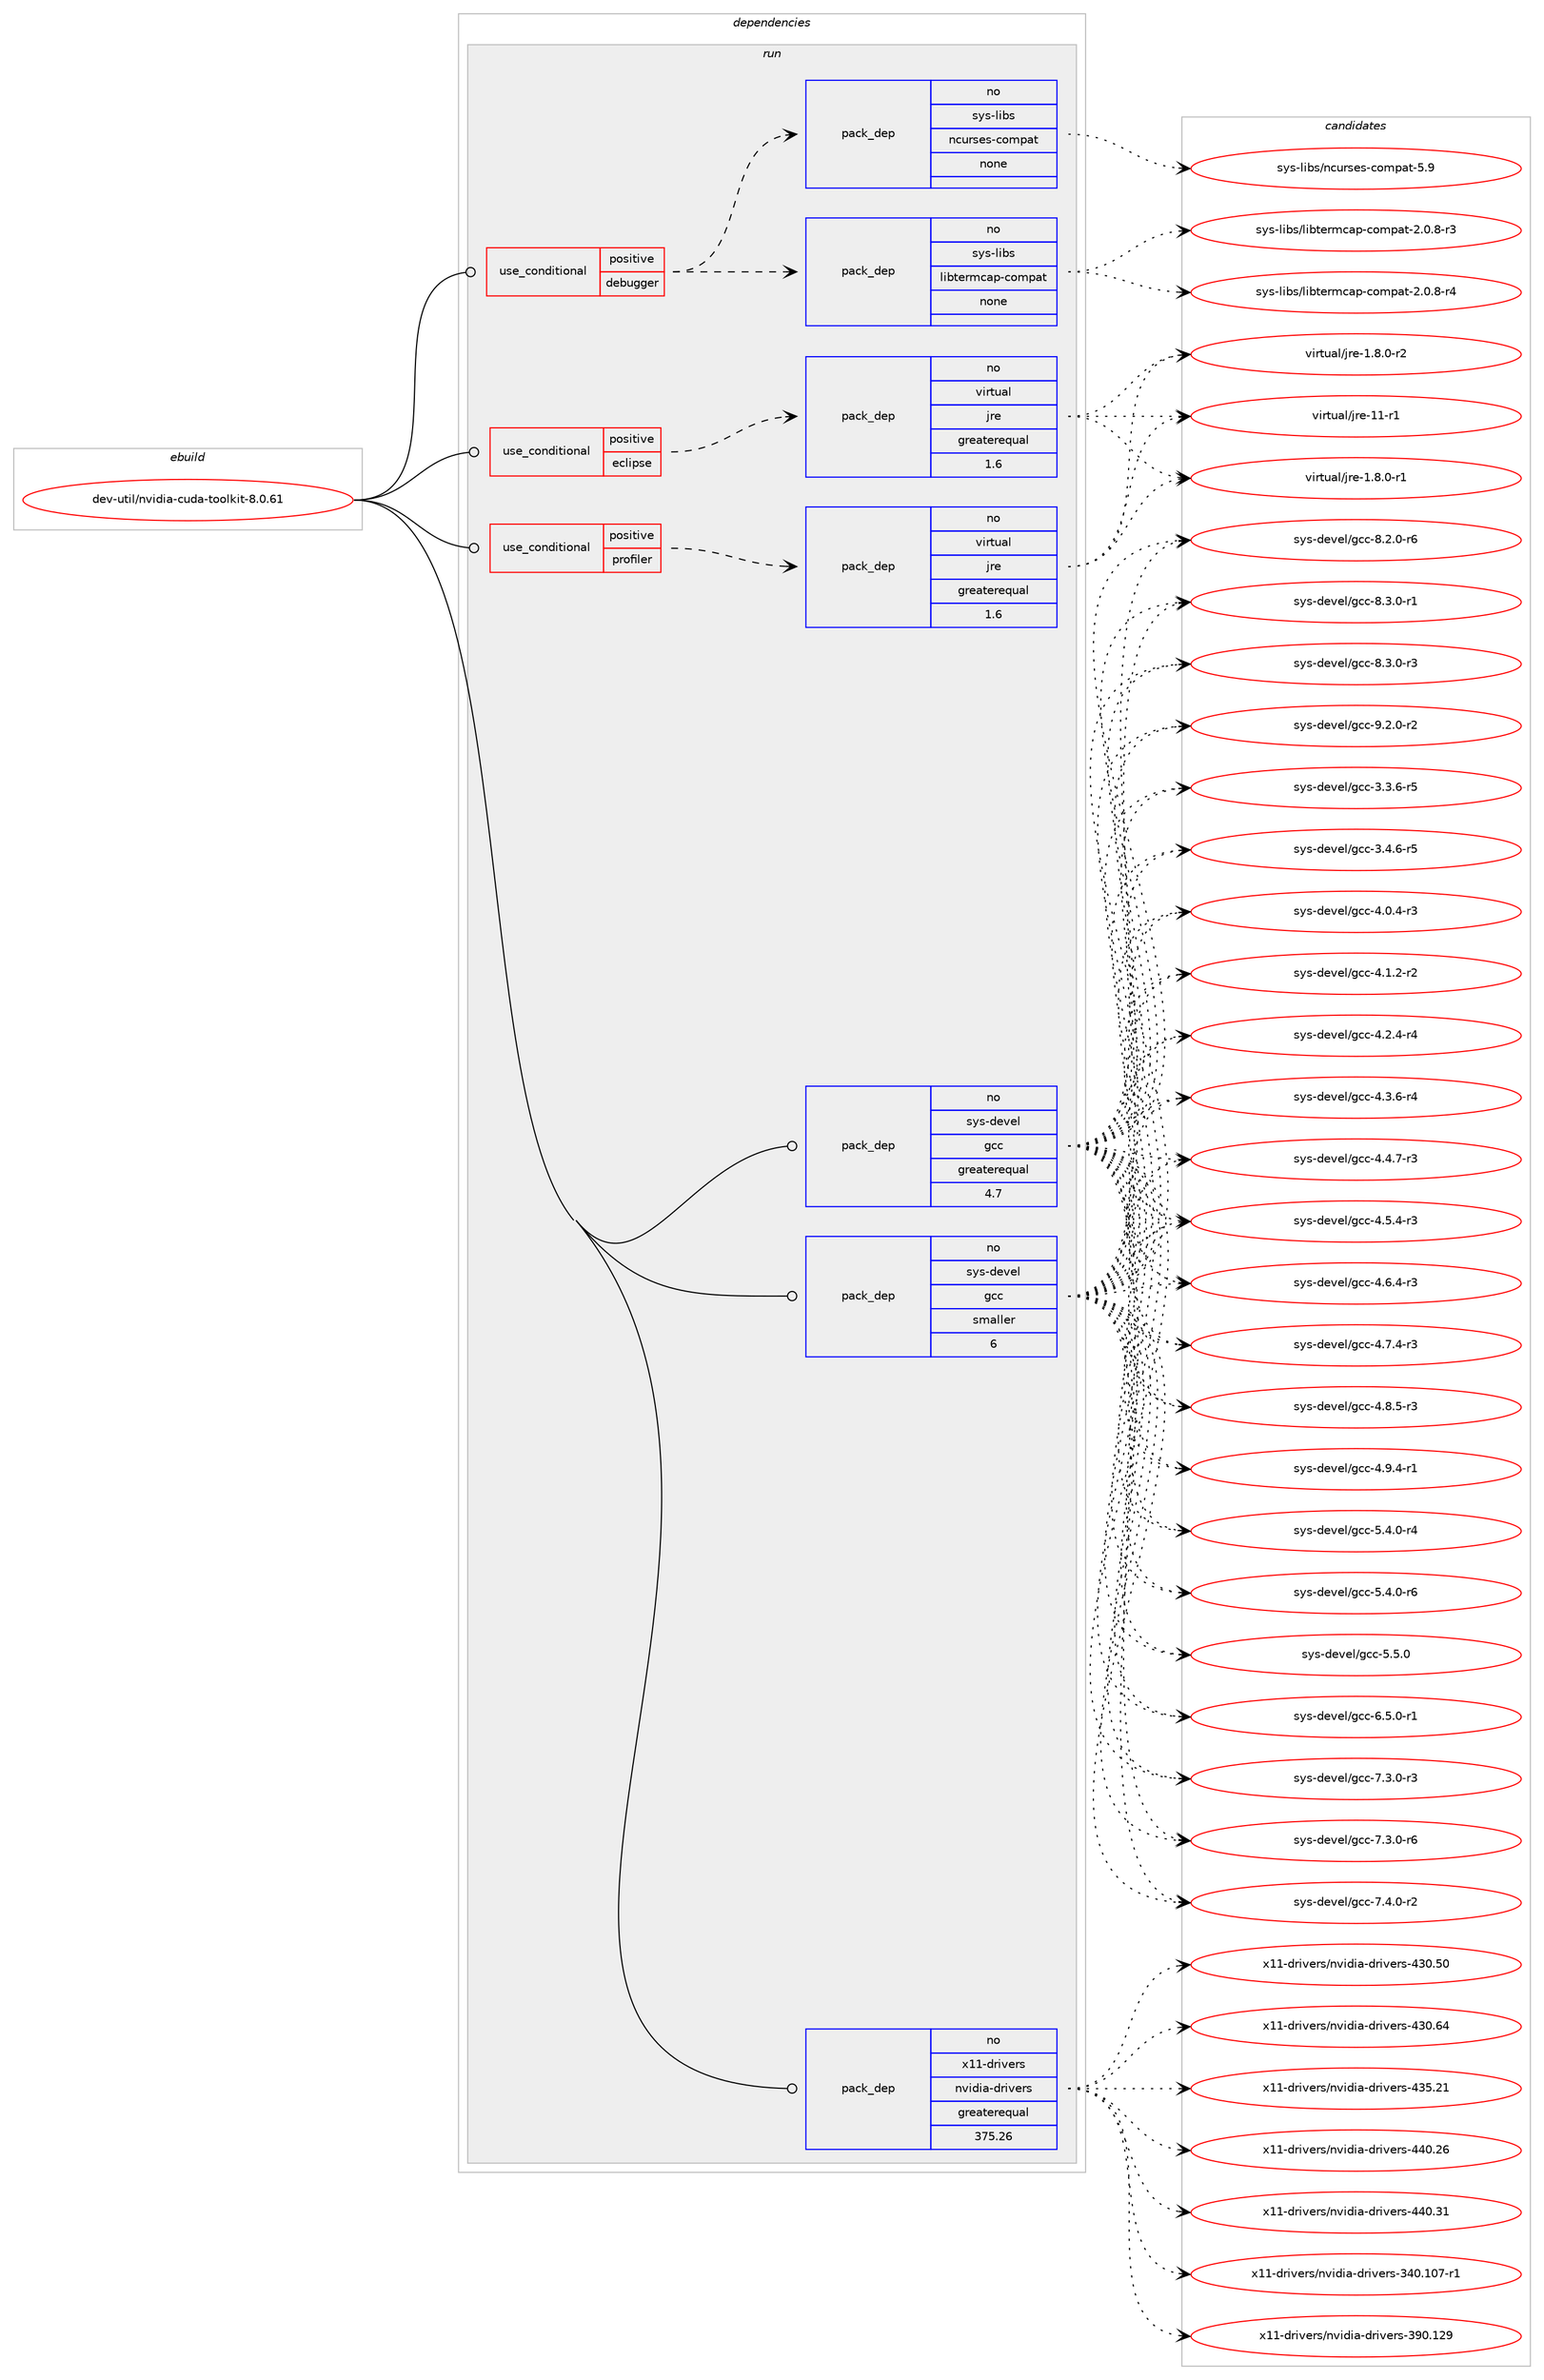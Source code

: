 digraph prolog {

# *************
# Graph options
# *************

newrank=true;
concentrate=true;
compound=true;
graph [rankdir=LR,fontname=Helvetica,fontsize=10,ranksep=1.5];#, ranksep=2.5, nodesep=0.2];
edge  [arrowhead=vee];
node  [fontname=Helvetica,fontsize=10];

# **********
# The ebuild
# **********

subgraph cluster_leftcol {
color=gray;
rank=same;
label=<<i>ebuild</i>>;
id [label="dev-util/nvidia-cuda-toolkit-8.0.61", color=red, width=4, href="../dev-util/nvidia-cuda-toolkit-8.0.61.svg"];
}

# ****************
# The dependencies
# ****************

subgraph cluster_midcol {
color=gray;
label=<<i>dependencies</i>>;
subgraph cluster_compile {
fillcolor="#eeeeee";
style=filled;
label=<<i>compile</i>>;
}
subgraph cluster_compileandrun {
fillcolor="#eeeeee";
style=filled;
label=<<i>compile and run</i>>;
}
subgraph cluster_run {
fillcolor="#eeeeee";
style=filled;
label=<<i>run</i>>;
subgraph cond183067 {
dependency731063 [label=<<TABLE BORDER="0" CELLBORDER="1" CELLSPACING="0" CELLPADDING="4"><TR><TD ROWSPAN="3" CELLPADDING="10">use_conditional</TD></TR><TR><TD>positive</TD></TR><TR><TD>debugger</TD></TR></TABLE>>, shape=none, color=red];
subgraph pack535818 {
dependency731064 [label=<<TABLE BORDER="0" CELLBORDER="1" CELLSPACING="0" CELLPADDING="4" WIDTH="220"><TR><TD ROWSPAN="6" CELLPADDING="30">pack_dep</TD></TR><TR><TD WIDTH="110">no</TD></TR><TR><TD>sys-libs</TD></TR><TR><TD>libtermcap-compat</TD></TR><TR><TD>none</TD></TR><TR><TD></TD></TR></TABLE>>, shape=none, color=blue];
}
dependency731063:e -> dependency731064:w [weight=20,style="dashed",arrowhead="vee"];
subgraph pack535819 {
dependency731065 [label=<<TABLE BORDER="0" CELLBORDER="1" CELLSPACING="0" CELLPADDING="4" WIDTH="220"><TR><TD ROWSPAN="6" CELLPADDING="30">pack_dep</TD></TR><TR><TD WIDTH="110">no</TD></TR><TR><TD>sys-libs</TD></TR><TR><TD>ncurses-compat</TD></TR><TR><TD>none</TD></TR><TR><TD></TD></TR></TABLE>>, shape=none, color=blue];
}
dependency731063:e -> dependency731065:w [weight=20,style="dashed",arrowhead="vee"];
}
id:e -> dependency731063:w [weight=20,style="solid",arrowhead="odot"];
subgraph cond183068 {
dependency731066 [label=<<TABLE BORDER="0" CELLBORDER="1" CELLSPACING="0" CELLPADDING="4"><TR><TD ROWSPAN="3" CELLPADDING="10">use_conditional</TD></TR><TR><TD>positive</TD></TR><TR><TD>eclipse</TD></TR></TABLE>>, shape=none, color=red];
subgraph pack535820 {
dependency731067 [label=<<TABLE BORDER="0" CELLBORDER="1" CELLSPACING="0" CELLPADDING="4" WIDTH="220"><TR><TD ROWSPAN="6" CELLPADDING="30">pack_dep</TD></TR><TR><TD WIDTH="110">no</TD></TR><TR><TD>virtual</TD></TR><TR><TD>jre</TD></TR><TR><TD>greaterequal</TD></TR><TR><TD>1.6</TD></TR></TABLE>>, shape=none, color=blue];
}
dependency731066:e -> dependency731067:w [weight=20,style="dashed",arrowhead="vee"];
}
id:e -> dependency731066:w [weight=20,style="solid",arrowhead="odot"];
subgraph cond183069 {
dependency731068 [label=<<TABLE BORDER="0" CELLBORDER="1" CELLSPACING="0" CELLPADDING="4"><TR><TD ROWSPAN="3" CELLPADDING="10">use_conditional</TD></TR><TR><TD>positive</TD></TR><TR><TD>profiler</TD></TR></TABLE>>, shape=none, color=red];
subgraph pack535821 {
dependency731069 [label=<<TABLE BORDER="0" CELLBORDER="1" CELLSPACING="0" CELLPADDING="4" WIDTH="220"><TR><TD ROWSPAN="6" CELLPADDING="30">pack_dep</TD></TR><TR><TD WIDTH="110">no</TD></TR><TR><TD>virtual</TD></TR><TR><TD>jre</TD></TR><TR><TD>greaterequal</TD></TR><TR><TD>1.6</TD></TR></TABLE>>, shape=none, color=blue];
}
dependency731068:e -> dependency731069:w [weight=20,style="dashed",arrowhead="vee"];
}
id:e -> dependency731068:w [weight=20,style="solid",arrowhead="odot"];
subgraph pack535822 {
dependency731070 [label=<<TABLE BORDER="0" CELLBORDER="1" CELLSPACING="0" CELLPADDING="4" WIDTH="220"><TR><TD ROWSPAN="6" CELLPADDING="30">pack_dep</TD></TR><TR><TD WIDTH="110">no</TD></TR><TR><TD>sys-devel</TD></TR><TR><TD>gcc</TD></TR><TR><TD>greaterequal</TD></TR><TR><TD>4.7</TD></TR></TABLE>>, shape=none, color=blue];
}
id:e -> dependency731070:w [weight=20,style="solid",arrowhead="odot"];
subgraph pack535823 {
dependency731071 [label=<<TABLE BORDER="0" CELLBORDER="1" CELLSPACING="0" CELLPADDING="4" WIDTH="220"><TR><TD ROWSPAN="6" CELLPADDING="30">pack_dep</TD></TR><TR><TD WIDTH="110">no</TD></TR><TR><TD>sys-devel</TD></TR><TR><TD>gcc</TD></TR><TR><TD>smaller</TD></TR><TR><TD>6</TD></TR></TABLE>>, shape=none, color=blue];
}
id:e -> dependency731071:w [weight=20,style="solid",arrowhead="odot"];
subgraph pack535824 {
dependency731072 [label=<<TABLE BORDER="0" CELLBORDER="1" CELLSPACING="0" CELLPADDING="4" WIDTH="220"><TR><TD ROWSPAN="6" CELLPADDING="30">pack_dep</TD></TR><TR><TD WIDTH="110">no</TD></TR><TR><TD>x11-drivers</TD></TR><TR><TD>nvidia-drivers</TD></TR><TR><TD>greaterequal</TD></TR><TR><TD>375.26</TD></TR></TABLE>>, shape=none, color=blue];
}
id:e -> dependency731072:w [weight=20,style="solid",arrowhead="odot"];
}
}

# **************
# The candidates
# **************

subgraph cluster_choices {
rank=same;
color=gray;
label=<<i>candidates</i>>;

subgraph choice535818 {
color=black;
nodesep=1;
choice1151211154510810598115471081059811610111410999971124599111109112971164550464846564511451 [label="sys-libs/libtermcap-compat-2.0.8-r3", color=red, width=4,href="../sys-libs/libtermcap-compat-2.0.8-r3.svg"];
choice1151211154510810598115471081059811610111410999971124599111109112971164550464846564511452 [label="sys-libs/libtermcap-compat-2.0.8-r4", color=red, width=4,href="../sys-libs/libtermcap-compat-2.0.8-r4.svg"];
dependency731064:e -> choice1151211154510810598115471081059811610111410999971124599111109112971164550464846564511451:w [style=dotted,weight="100"];
dependency731064:e -> choice1151211154510810598115471081059811610111410999971124599111109112971164550464846564511452:w [style=dotted,weight="100"];
}
subgraph choice535819 {
color=black;
nodesep=1;
choice1151211154510810598115471109911711411510111545991111091129711645534657 [label="sys-libs/ncurses-compat-5.9", color=red, width=4,href="../sys-libs/ncurses-compat-5.9.svg"];
dependency731065:e -> choice1151211154510810598115471109911711411510111545991111091129711645534657:w [style=dotted,weight="100"];
}
subgraph choice535820 {
color=black;
nodesep=1;
choice11810511411611797108471061141014549465646484511449 [label="virtual/jre-1.8.0-r1", color=red, width=4,href="../virtual/jre-1.8.0-r1.svg"];
choice11810511411611797108471061141014549465646484511450 [label="virtual/jre-1.8.0-r2", color=red, width=4,href="../virtual/jre-1.8.0-r2.svg"];
choice11810511411611797108471061141014549494511449 [label="virtual/jre-11-r1", color=red, width=4,href="../virtual/jre-11-r1.svg"];
dependency731067:e -> choice11810511411611797108471061141014549465646484511449:w [style=dotted,weight="100"];
dependency731067:e -> choice11810511411611797108471061141014549465646484511450:w [style=dotted,weight="100"];
dependency731067:e -> choice11810511411611797108471061141014549494511449:w [style=dotted,weight="100"];
}
subgraph choice535821 {
color=black;
nodesep=1;
choice11810511411611797108471061141014549465646484511449 [label="virtual/jre-1.8.0-r1", color=red, width=4,href="../virtual/jre-1.8.0-r1.svg"];
choice11810511411611797108471061141014549465646484511450 [label="virtual/jre-1.8.0-r2", color=red, width=4,href="../virtual/jre-1.8.0-r2.svg"];
choice11810511411611797108471061141014549494511449 [label="virtual/jre-11-r1", color=red, width=4,href="../virtual/jre-11-r1.svg"];
dependency731069:e -> choice11810511411611797108471061141014549465646484511449:w [style=dotted,weight="100"];
dependency731069:e -> choice11810511411611797108471061141014549465646484511450:w [style=dotted,weight="100"];
dependency731069:e -> choice11810511411611797108471061141014549494511449:w [style=dotted,weight="100"];
}
subgraph choice535822 {
color=black;
nodesep=1;
choice115121115451001011181011084710399994551465146544511453 [label="sys-devel/gcc-3.3.6-r5", color=red, width=4,href="../sys-devel/gcc-3.3.6-r5.svg"];
choice115121115451001011181011084710399994551465246544511453 [label="sys-devel/gcc-3.4.6-r5", color=red, width=4,href="../sys-devel/gcc-3.4.6-r5.svg"];
choice115121115451001011181011084710399994552464846524511451 [label="sys-devel/gcc-4.0.4-r3", color=red, width=4,href="../sys-devel/gcc-4.0.4-r3.svg"];
choice115121115451001011181011084710399994552464946504511450 [label="sys-devel/gcc-4.1.2-r2", color=red, width=4,href="../sys-devel/gcc-4.1.2-r2.svg"];
choice115121115451001011181011084710399994552465046524511452 [label="sys-devel/gcc-4.2.4-r4", color=red, width=4,href="../sys-devel/gcc-4.2.4-r4.svg"];
choice115121115451001011181011084710399994552465146544511452 [label="sys-devel/gcc-4.3.6-r4", color=red, width=4,href="../sys-devel/gcc-4.3.6-r4.svg"];
choice115121115451001011181011084710399994552465246554511451 [label="sys-devel/gcc-4.4.7-r3", color=red, width=4,href="../sys-devel/gcc-4.4.7-r3.svg"];
choice115121115451001011181011084710399994552465346524511451 [label="sys-devel/gcc-4.5.4-r3", color=red, width=4,href="../sys-devel/gcc-4.5.4-r3.svg"];
choice115121115451001011181011084710399994552465446524511451 [label="sys-devel/gcc-4.6.4-r3", color=red, width=4,href="../sys-devel/gcc-4.6.4-r3.svg"];
choice115121115451001011181011084710399994552465546524511451 [label="sys-devel/gcc-4.7.4-r3", color=red, width=4,href="../sys-devel/gcc-4.7.4-r3.svg"];
choice115121115451001011181011084710399994552465646534511451 [label="sys-devel/gcc-4.8.5-r3", color=red, width=4,href="../sys-devel/gcc-4.8.5-r3.svg"];
choice115121115451001011181011084710399994552465746524511449 [label="sys-devel/gcc-4.9.4-r1", color=red, width=4,href="../sys-devel/gcc-4.9.4-r1.svg"];
choice115121115451001011181011084710399994553465246484511452 [label="sys-devel/gcc-5.4.0-r4", color=red, width=4,href="../sys-devel/gcc-5.4.0-r4.svg"];
choice115121115451001011181011084710399994553465246484511454 [label="sys-devel/gcc-5.4.0-r6", color=red, width=4,href="../sys-devel/gcc-5.4.0-r6.svg"];
choice11512111545100101118101108471039999455346534648 [label="sys-devel/gcc-5.5.0", color=red, width=4,href="../sys-devel/gcc-5.5.0.svg"];
choice115121115451001011181011084710399994554465346484511449 [label="sys-devel/gcc-6.5.0-r1", color=red, width=4,href="../sys-devel/gcc-6.5.0-r1.svg"];
choice115121115451001011181011084710399994555465146484511451 [label="sys-devel/gcc-7.3.0-r3", color=red, width=4,href="../sys-devel/gcc-7.3.0-r3.svg"];
choice115121115451001011181011084710399994555465146484511454 [label="sys-devel/gcc-7.3.0-r6", color=red, width=4,href="../sys-devel/gcc-7.3.0-r6.svg"];
choice115121115451001011181011084710399994555465246484511450 [label="sys-devel/gcc-7.4.0-r2", color=red, width=4,href="../sys-devel/gcc-7.4.0-r2.svg"];
choice115121115451001011181011084710399994556465046484511454 [label="sys-devel/gcc-8.2.0-r6", color=red, width=4,href="../sys-devel/gcc-8.2.0-r6.svg"];
choice115121115451001011181011084710399994556465146484511449 [label="sys-devel/gcc-8.3.0-r1", color=red, width=4,href="../sys-devel/gcc-8.3.0-r1.svg"];
choice115121115451001011181011084710399994556465146484511451 [label="sys-devel/gcc-8.3.0-r3", color=red, width=4,href="../sys-devel/gcc-8.3.0-r3.svg"];
choice115121115451001011181011084710399994557465046484511450 [label="sys-devel/gcc-9.2.0-r2", color=red, width=4,href="../sys-devel/gcc-9.2.0-r2.svg"];
dependency731070:e -> choice115121115451001011181011084710399994551465146544511453:w [style=dotted,weight="100"];
dependency731070:e -> choice115121115451001011181011084710399994551465246544511453:w [style=dotted,weight="100"];
dependency731070:e -> choice115121115451001011181011084710399994552464846524511451:w [style=dotted,weight="100"];
dependency731070:e -> choice115121115451001011181011084710399994552464946504511450:w [style=dotted,weight="100"];
dependency731070:e -> choice115121115451001011181011084710399994552465046524511452:w [style=dotted,weight="100"];
dependency731070:e -> choice115121115451001011181011084710399994552465146544511452:w [style=dotted,weight="100"];
dependency731070:e -> choice115121115451001011181011084710399994552465246554511451:w [style=dotted,weight="100"];
dependency731070:e -> choice115121115451001011181011084710399994552465346524511451:w [style=dotted,weight="100"];
dependency731070:e -> choice115121115451001011181011084710399994552465446524511451:w [style=dotted,weight="100"];
dependency731070:e -> choice115121115451001011181011084710399994552465546524511451:w [style=dotted,weight="100"];
dependency731070:e -> choice115121115451001011181011084710399994552465646534511451:w [style=dotted,weight="100"];
dependency731070:e -> choice115121115451001011181011084710399994552465746524511449:w [style=dotted,weight="100"];
dependency731070:e -> choice115121115451001011181011084710399994553465246484511452:w [style=dotted,weight="100"];
dependency731070:e -> choice115121115451001011181011084710399994553465246484511454:w [style=dotted,weight="100"];
dependency731070:e -> choice11512111545100101118101108471039999455346534648:w [style=dotted,weight="100"];
dependency731070:e -> choice115121115451001011181011084710399994554465346484511449:w [style=dotted,weight="100"];
dependency731070:e -> choice115121115451001011181011084710399994555465146484511451:w [style=dotted,weight="100"];
dependency731070:e -> choice115121115451001011181011084710399994555465146484511454:w [style=dotted,weight="100"];
dependency731070:e -> choice115121115451001011181011084710399994555465246484511450:w [style=dotted,weight="100"];
dependency731070:e -> choice115121115451001011181011084710399994556465046484511454:w [style=dotted,weight="100"];
dependency731070:e -> choice115121115451001011181011084710399994556465146484511449:w [style=dotted,weight="100"];
dependency731070:e -> choice115121115451001011181011084710399994556465146484511451:w [style=dotted,weight="100"];
dependency731070:e -> choice115121115451001011181011084710399994557465046484511450:w [style=dotted,weight="100"];
}
subgraph choice535823 {
color=black;
nodesep=1;
choice115121115451001011181011084710399994551465146544511453 [label="sys-devel/gcc-3.3.6-r5", color=red, width=4,href="../sys-devel/gcc-3.3.6-r5.svg"];
choice115121115451001011181011084710399994551465246544511453 [label="sys-devel/gcc-3.4.6-r5", color=red, width=4,href="../sys-devel/gcc-3.4.6-r5.svg"];
choice115121115451001011181011084710399994552464846524511451 [label="sys-devel/gcc-4.0.4-r3", color=red, width=4,href="../sys-devel/gcc-4.0.4-r3.svg"];
choice115121115451001011181011084710399994552464946504511450 [label="sys-devel/gcc-4.1.2-r2", color=red, width=4,href="../sys-devel/gcc-4.1.2-r2.svg"];
choice115121115451001011181011084710399994552465046524511452 [label="sys-devel/gcc-4.2.4-r4", color=red, width=4,href="../sys-devel/gcc-4.2.4-r4.svg"];
choice115121115451001011181011084710399994552465146544511452 [label="sys-devel/gcc-4.3.6-r4", color=red, width=4,href="../sys-devel/gcc-4.3.6-r4.svg"];
choice115121115451001011181011084710399994552465246554511451 [label="sys-devel/gcc-4.4.7-r3", color=red, width=4,href="../sys-devel/gcc-4.4.7-r3.svg"];
choice115121115451001011181011084710399994552465346524511451 [label="sys-devel/gcc-4.5.4-r3", color=red, width=4,href="../sys-devel/gcc-4.5.4-r3.svg"];
choice115121115451001011181011084710399994552465446524511451 [label="sys-devel/gcc-4.6.4-r3", color=red, width=4,href="../sys-devel/gcc-4.6.4-r3.svg"];
choice115121115451001011181011084710399994552465546524511451 [label="sys-devel/gcc-4.7.4-r3", color=red, width=4,href="../sys-devel/gcc-4.7.4-r3.svg"];
choice115121115451001011181011084710399994552465646534511451 [label="sys-devel/gcc-4.8.5-r3", color=red, width=4,href="../sys-devel/gcc-4.8.5-r3.svg"];
choice115121115451001011181011084710399994552465746524511449 [label="sys-devel/gcc-4.9.4-r1", color=red, width=4,href="../sys-devel/gcc-4.9.4-r1.svg"];
choice115121115451001011181011084710399994553465246484511452 [label="sys-devel/gcc-5.4.0-r4", color=red, width=4,href="../sys-devel/gcc-5.4.0-r4.svg"];
choice115121115451001011181011084710399994553465246484511454 [label="sys-devel/gcc-5.4.0-r6", color=red, width=4,href="../sys-devel/gcc-5.4.0-r6.svg"];
choice11512111545100101118101108471039999455346534648 [label="sys-devel/gcc-5.5.0", color=red, width=4,href="../sys-devel/gcc-5.5.0.svg"];
choice115121115451001011181011084710399994554465346484511449 [label="sys-devel/gcc-6.5.0-r1", color=red, width=4,href="../sys-devel/gcc-6.5.0-r1.svg"];
choice115121115451001011181011084710399994555465146484511451 [label="sys-devel/gcc-7.3.0-r3", color=red, width=4,href="../sys-devel/gcc-7.3.0-r3.svg"];
choice115121115451001011181011084710399994555465146484511454 [label="sys-devel/gcc-7.3.0-r6", color=red, width=4,href="../sys-devel/gcc-7.3.0-r6.svg"];
choice115121115451001011181011084710399994555465246484511450 [label="sys-devel/gcc-7.4.0-r2", color=red, width=4,href="../sys-devel/gcc-7.4.0-r2.svg"];
choice115121115451001011181011084710399994556465046484511454 [label="sys-devel/gcc-8.2.0-r6", color=red, width=4,href="../sys-devel/gcc-8.2.0-r6.svg"];
choice115121115451001011181011084710399994556465146484511449 [label="sys-devel/gcc-8.3.0-r1", color=red, width=4,href="../sys-devel/gcc-8.3.0-r1.svg"];
choice115121115451001011181011084710399994556465146484511451 [label="sys-devel/gcc-8.3.0-r3", color=red, width=4,href="../sys-devel/gcc-8.3.0-r3.svg"];
choice115121115451001011181011084710399994557465046484511450 [label="sys-devel/gcc-9.2.0-r2", color=red, width=4,href="../sys-devel/gcc-9.2.0-r2.svg"];
dependency731071:e -> choice115121115451001011181011084710399994551465146544511453:w [style=dotted,weight="100"];
dependency731071:e -> choice115121115451001011181011084710399994551465246544511453:w [style=dotted,weight="100"];
dependency731071:e -> choice115121115451001011181011084710399994552464846524511451:w [style=dotted,weight="100"];
dependency731071:e -> choice115121115451001011181011084710399994552464946504511450:w [style=dotted,weight="100"];
dependency731071:e -> choice115121115451001011181011084710399994552465046524511452:w [style=dotted,weight="100"];
dependency731071:e -> choice115121115451001011181011084710399994552465146544511452:w [style=dotted,weight="100"];
dependency731071:e -> choice115121115451001011181011084710399994552465246554511451:w [style=dotted,weight="100"];
dependency731071:e -> choice115121115451001011181011084710399994552465346524511451:w [style=dotted,weight="100"];
dependency731071:e -> choice115121115451001011181011084710399994552465446524511451:w [style=dotted,weight="100"];
dependency731071:e -> choice115121115451001011181011084710399994552465546524511451:w [style=dotted,weight="100"];
dependency731071:e -> choice115121115451001011181011084710399994552465646534511451:w [style=dotted,weight="100"];
dependency731071:e -> choice115121115451001011181011084710399994552465746524511449:w [style=dotted,weight="100"];
dependency731071:e -> choice115121115451001011181011084710399994553465246484511452:w [style=dotted,weight="100"];
dependency731071:e -> choice115121115451001011181011084710399994553465246484511454:w [style=dotted,weight="100"];
dependency731071:e -> choice11512111545100101118101108471039999455346534648:w [style=dotted,weight="100"];
dependency731071:e -> choice115121115451001011181011084710399994554465346484511449:w [style=dotted,weight="100"];
dependency731071:e -> choice115121115451001011181011084710399994555465146484511451:w [style=dotted,weight="100"];
dependency731071:e -> choice115121115451001011181011084710399994555465146484511454:w [style=dotted,weight="100"];
dependency731071:e -> choice115121115451001011181011084710399994555465246484511450:w [style=dotted,weight="100"];
dependency731071:e -> choice115121115451001011181011084710399994556465046484511454:w [style=dotted,weight="100"];
dependency731071:e -> choice115121115451001011181011084710399994556465146484511449:w [style=dotted,weight="100"];
dependency731071:e -> choice115121115451001011181011084710399994556465146484511451:w [style=dotted,weight="100"];
dependency731071:e -> choice115121115451001011181011084710399994557465046484511450:w [style=dotted,weight="100"];
}
subgraph choice535824 {
color=black;
nodesep=1;
choice12049494510011410511810111411547110118105100105974510011410511810111411545515248464948554511449 [label="x11-drivers/nvidia-drivers-340.107-r1", color=red, width=4,href="../x11-drivers/nvidia-drivers-340.107-r1.svg"];
choice1204949451001141051181011141154711011810510010597451001141051181011141154551574846495057 [label="x11-drivers/nvidia-drivers-390.129", color=red, width=4,href="../x11-drivers/nvidia-drivers-390.129.svg"];
choice12049494510011410511810111411547110118105100105974510011410511810111411545525148465348 [label="x11-drivers/nvidia-drivers-430.50", color=red, width=4,href="../x11-drivers/nvidia-drivers-430.50.svg"];
choice12049494510011410511810111411547110118105100105974510011410511810111411545525148465452 [label="x11-drivers/nvidia-drivers-430.64", color=red, width=4,href="../x11-drivers/nvidia-drivers-430.64.svg"];
choice12049494510011410511810111411547110118105100105974510011410511810111411545525153465049 [label="x11-drivers/nvidia-drivers-435.21", color=red, width=4,href="../x11-drivers/nvidia-drivers-435.21.svg"];
choice12049494510011410511810111411547110118105100105974510011410511810111411545525248465054 [label="x11-drivers/nvidia-drivers-440.26", color=red, width=4,href="../x11-drivers/nvidia-drivers-440.26.svg"];
choice12049494510011410511810111411547110118105100105974510011410511810111411545525248465149 [label="x11-drivers/nvidia-drivers-440.31", color=red, width=4,href="../x11-drivers/nvidia-drivers-440.31.svg"];
dependency731072:e -> choice12049494510011410511810111411547110118105100105974510011410511810111411545515248464948554511449:w [style=dotted,weight="100"];
dependency731072:e -> choice1204949451001141051181011141154711011810510010597451001141051181011141154551574846495057:w [style=dotted,weight="100"];
dependency731072:e -> choice12049494510011410511810111411547110118105100105974510011410511810111411545525148465348:w [style=dotted,weight="100"];
dependency731072:e -> choice12049494510011410511810111411547110118105100105974510011410511810111411545525148465452:w [style=dotted,weight="100"];
dependency731072:e -> choice12049494510011410511810111411547110118105100105974510011410511810111411545525153465049:w [style=dotted,weight="100"];
dependency731072:e -> choice12049494510011410511810111411547110118105100105974510011410511810111411545525248465054:w [style=dotted,weight="100"];
dependency731072:e -> choice12049494510011410511810111411547110118105100105974510011410511810111411545525248465149:w [style=dotted,weight="100"];
}
}

}
